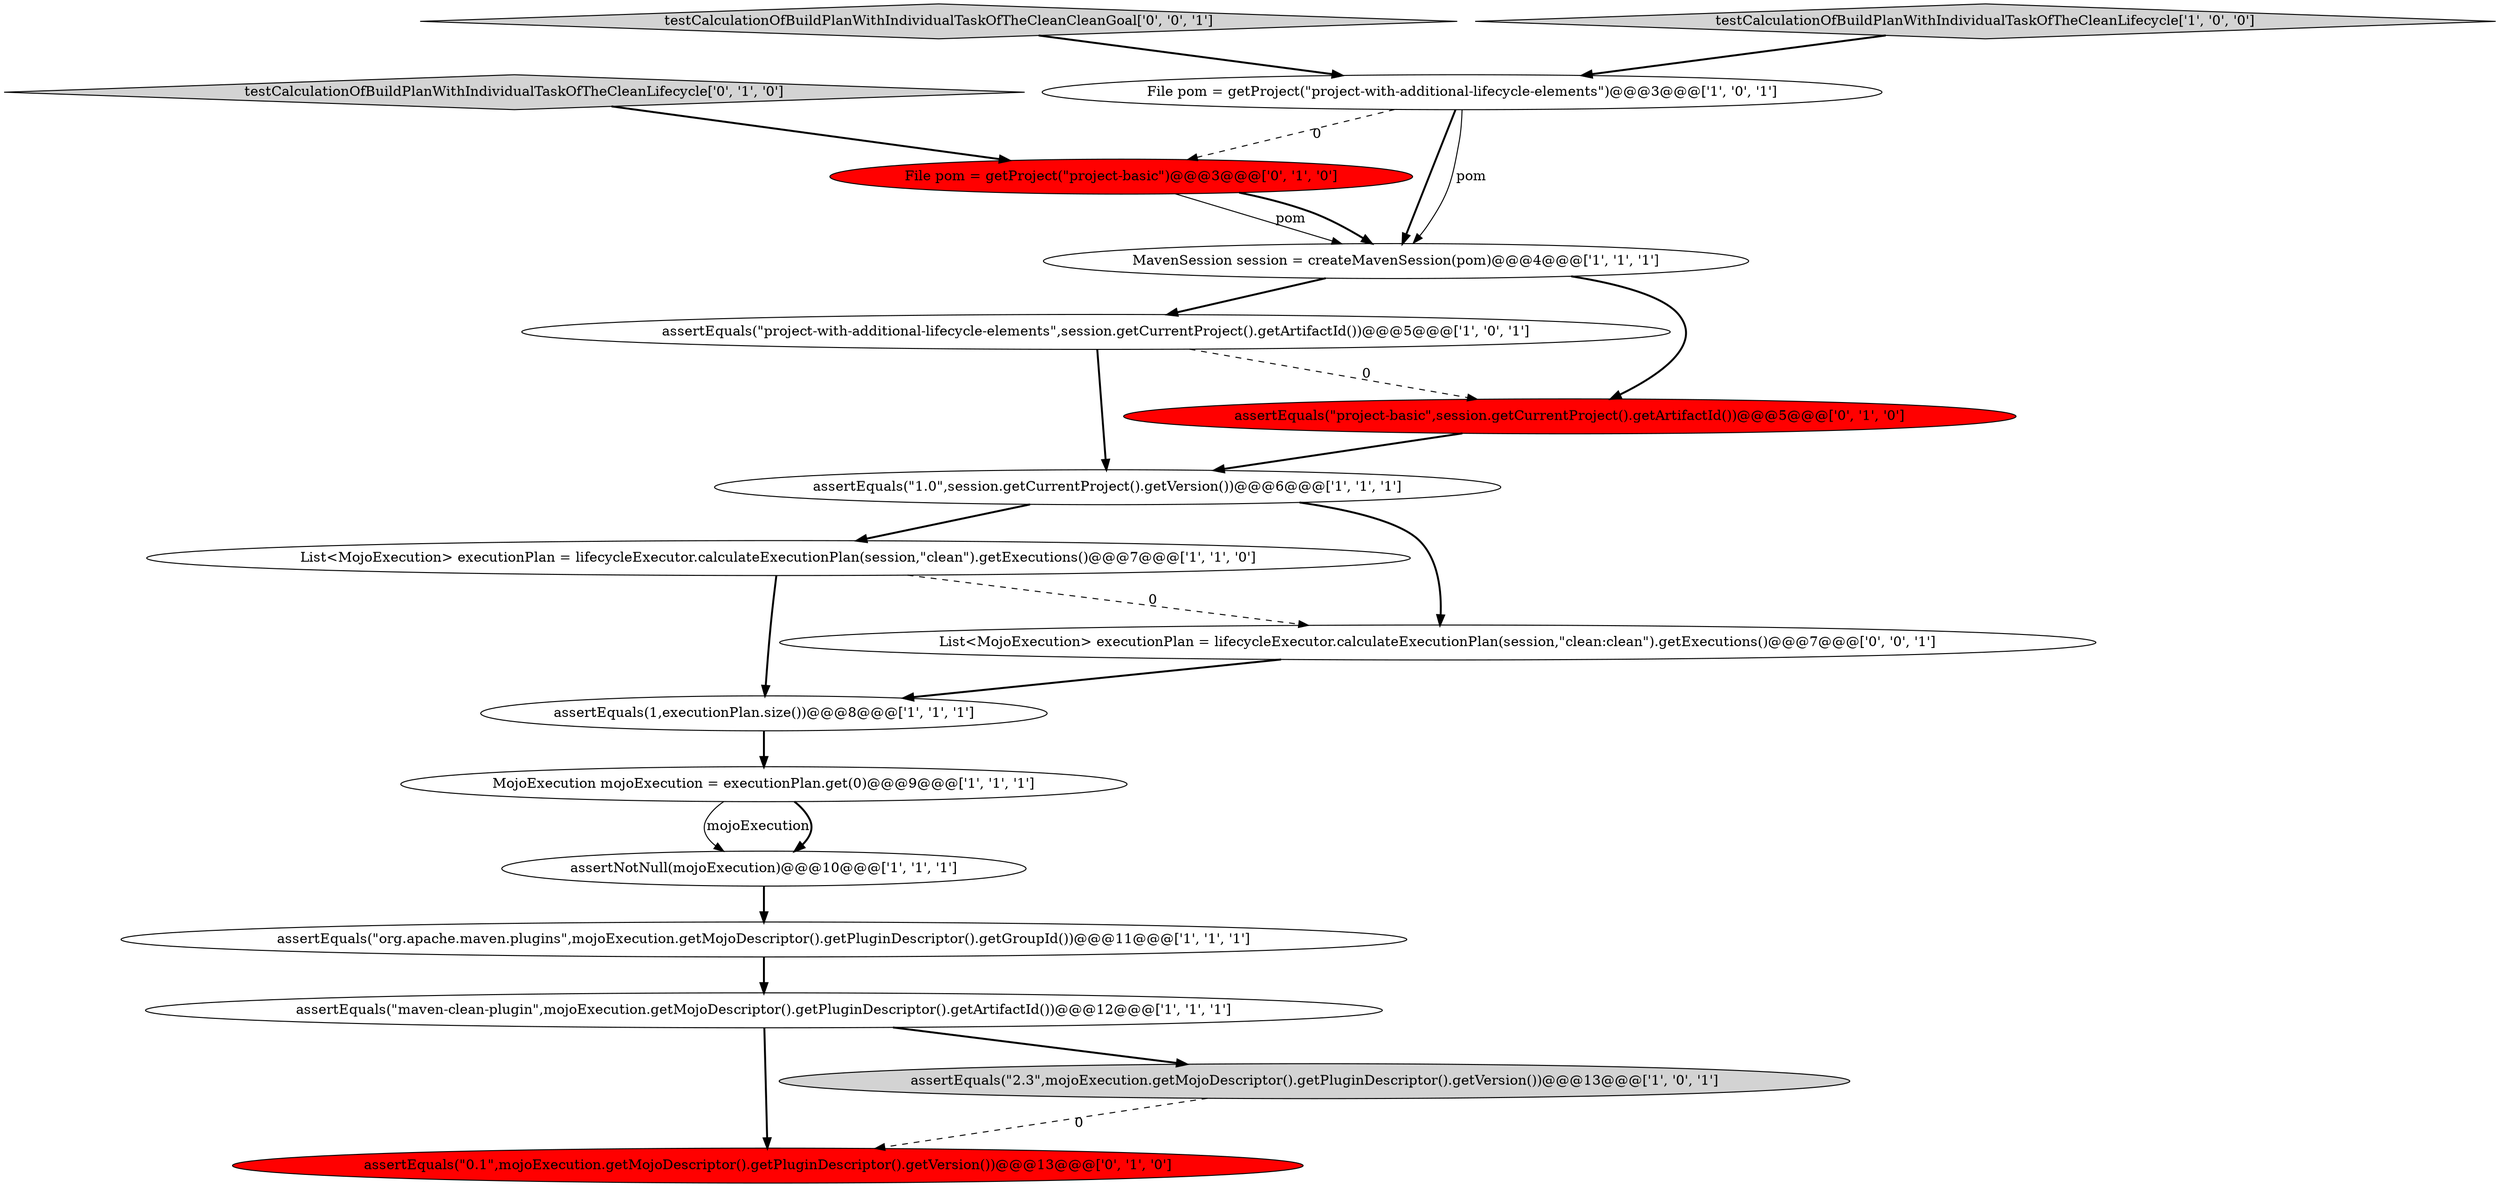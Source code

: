 digraph {
9 [style = filled, label = "MavenSession session = createMavenSession(pom)@@@4@@@['1', '1', '1']", fillcolor = white, shape = ellipse image = "AAA0AAABBB1BBB"];
14 [style = filled, label = "testCalculationOfBuildPlanWithIndividualTaskOfTheCleanLifecycle['0', '1', '0']", fillcolor = lightgray, shape = diamond image = "AAA0AAABBB2BBB"];
2 [style = filled, label = "assertEquals(\"project-with-additional-lifecycle-elements\",session.getCurrentProject().getArtifactId())@@@5@@@['1', '0', '1']", fillcolor = white, shape = ellipse image = "AAA0AAABBB1BBB"];
1 [style = filled, label = "assertEquals(\"org.apache.maven.plugins\",mojoExecution.getMojoDescriptor().getPluginDescriptor().getGroupId())@@@11@@@['1', '1', '1']", fillcolor = white, shape = ellipse image = "AAA0AAABBB1BBB"];
7 [style = filled, label = "List<MojoExecution> executionPlan = lifecycleExecutor.calculateExecutionPlan(session,\"clean\").getExecutions()@@@7@@@['1', '1', '0']", fillcolor = white, shape = ellipse image = "AAA0AAABBB1BBB"];
13 [style = filled, label = "File pom = getProject(\"project-basic\")@@@3@@@['0', '1', '0']", fillcolor = red, shape = ellipse image = "AAA1AAABBB2BBB"];
16 [style = filled, label = "testCalculationOfBuildPlanWithIndividualTaskOfTheCleanCleanGoal['0', '0', '1']", fillcolor = lightgray, shape = diamond image = "AAA0AAABBB3BBB"];
5 [style = filled, label = "assertEquals(\"maven-clean-plugin\",mojoExecution.getMojoDescriptor().getPluginDescriptor().getArtifactId())@@@12@@@['1', '1', '1']", fillcolor = white, shape = ellipse image = "AAA0AAABBB1BBB"];
6 [style = filled, label = "testCalculationOfBuildPlanWithIndividualTaskOfTheCleanLifecycle['1', '0', '0']", fillcolor = lightgray, shape = diamond image = "AAA0AAABBB1BBB"];
10 [style = filled, label = "assertEquals(1,executionPlan.size())@@@8@@@['1', '1', '1']", fillcolor = white, shape = ellipse image = "AAA0AAABBB1BBB"];
15 [style = filled, label = "assertEquals(\"project-basic\",session.getCurrentProject().getArtifactId())@@@5@@@['0', '1', '0']", fillcolor = red, shape = ellipse image = "AAA1AAABBB2BBB"];
0 [style = filled, label = "File pom = getProject(\"project-with-additional-lifecycle-elements\")@@@3@@@['1', '0', '1']", fillcolor = white, shape = ellipse image = "AAA0AAABBB1BBB"];
17 [style = filled, label = "List<MojoExecution> executionPlan = lifecycleExecutor.calculateExecutionPlan(session,\"clean:clean\").getExecutions()@@@7@@@['0', '0', '1']", fillcolor = white, shape = ellipse image = "AAA0AAABBB3BBB"];
3 [style = filled, label = "assertEquals(\"2.3\",mojoExecution.getMojoDescriptor().getPluginDescriptor().getVersion())@@@13@@@['1', '0', '1']", fillcolor = lightgray, shape = ellipse image = "AAA0AAABBB1BBB"];
11 [style = filled, label = "assertNotNull(mojoExecution)@@@10@@@['1', '1', '1']", fillcolor = white, shape = ellipse image = "AAA0AAABBB1BBB"];
12 [style = filled, label = "assertEquals(\"0.1\",mojoExecution.getMojoDescriptor().getPluginDescriptor().getVersion())@@@13@@@['0', '1', '0']", fillcolor = red, shape = ellipse image = "AAA1AAABBB2BBB"];
4 [style = filled, label = "assertEquals(\"1.0\",session.getCurrentProject().getVersion())@@@6@@@['1', '1', '1']", fillcolor = white, shape = ellipse image = "AAA0AAABBB1BBB"];
8 [style = filled, label = "MojoExecution mojoExecution = executionPlan.get(0)@@@9@@@['1', '1', '1']", fillcolor = white, shape = ellipse image = "AAA0AAABBB1BBB"];
1->5 [style = bold, label=""];
5->3 [style = bold, label=""];
17->10 [style = bold, label=""];
0->9 [style = bold, label=""];
16->0 [style = bold, label=""];
4->17 [style = bold, label=""];
9->2 [style = bold, label=""];
7->10 [style = bold, label=""];
11->1 [style = bold, label=""];
7->17 [style = dashed, label="0"];
0->9 [style = solid, label="pom"];
6->0 [style = bold, label=""];
8->11 [style = solid, label="mojoExecution"];
2->4 [style = bold, label=""];
4->7 [style = bold, label=""];
13->9 [style = solid, label="pom"];
2->15 [style = dashed, label="0"];
3->12 [style = dashed, label="0"];
10->8 [style = bold, label=""];
5->12 [style = bold, label=""];
9->15 [style = bold, label=""];
0->13 [style = dashed, label="0"];
15->4 [style = bold, label=""];
13->9 [style = bold, label=""];
14->13 [style = bold, label=""];
8->11 [style = bold, label=""];
}
